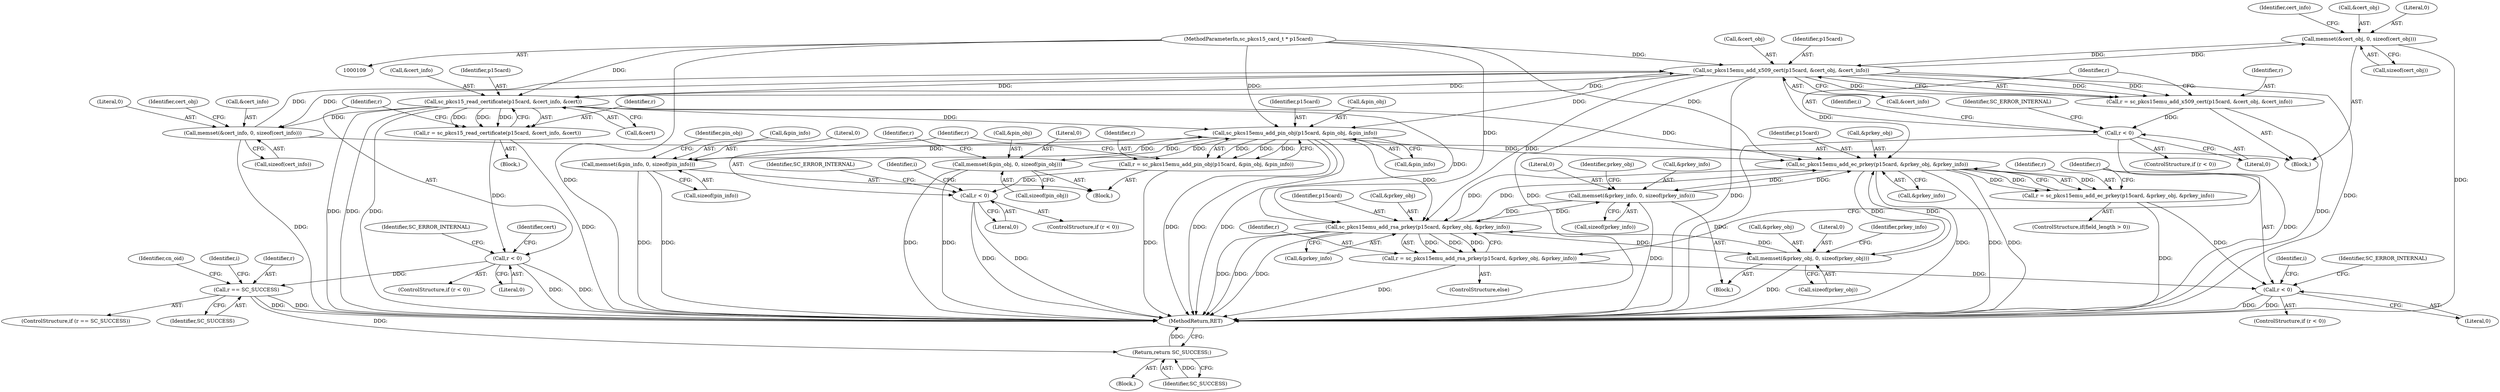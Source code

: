 digraph "0_OpenSC_360e95d45ac4123255a4c796db96337f332160ad#diff-d643a0fa169471dbf2912f4866dc49c5_4@API" {
"1000233" [label="(Call,memset(&cert_obj, 0, sizeof(cert_obj)))"];
"1000278" [label="(Call,sc_pkcs15emu_add_x509_cert(p15card, &cert_obj, &cert_info))"];
"1000301" [label="(Call,sc_pkcs15_read_certificate(p15card, &cert_info, &cert))"];
"1000110" [label="(MethodParameterIn,sc_pkcs15_card_t * p15card)"];
"1000233" [label="(Call,memset(&cert_obj, 0, sizeof(cert_obj)))"];
"1000227" [label="(Call,memset(&cert_info, 0, sizeof(cert_info)))"];
"1000276" [label="(Call,r = sc_pkcs15emu_add_x509_cert(p15card, &cert_obj, &cert_info))"];
"1000285" [label="(Call,r < 0)"];
"1000299" [label="(Call,r = sc_pkcs15_read_certificate(p15card, &cert_info, &cert))"];
"1000308" [label="(Call,r < 0)"];
"1000351" [label="(Call,r == SC_SUCCESS)"];
"1000825" [label="(Return,return SC_SUCCESS;)"];
"1000646" [label="(Call,sc_pkcs15emu_add_pin_obj(p15card, &pin_obj, &pin_info))"];
"1000467" [label="(Call,memset(&pin_info, 0, sizeof(pin_info)))"];
"1000473" [label="(Call,memset(&pin_obj, 0, sizeof(pin_obj)))"];
"1000644" [label="(Call,r = sc_pkcs15emu_add_pin_obj(p15card, &pin_obj, &pin_info))"];
"1000653" [label="(Call,r < 0)"];
"1000804" [label="(Call,sc_pkcs15emu_add_ec_prkey(p15card, &prkey_obj, &prkey_info))"];
"1000676" [label="(Call,memset(&prkey_info, 0, sizeof(prkey_info)))"];
"1000813" [label="(Call,sc_pkcs15emu_add_rsa_prkey(p15card, &prkey_obj, &prkey_info))"];
"1000682" [label="(Call,memset(&prkey_obj, 0, sizeof(prkey_obj)))"];
"1000811" [label="(Call,r = sc_pkcs15emu_add_rsa_prkey(p15card, &prkey_obj, &prkey_info))"];
"1000820" [label="(Call,r < 0)"];
"1000802" [label="(Call,r = sc_pkcs15emu_add_ec_prkey(p15card, &prkey_obj, &prkey_info))"];
"1000243" [label="(Identifier,cert_info)"];
"1000231" [label="(Call,sizeof(cert_info))"];
"1000810" [label="(ControlStructure,else)"];
"1000808" [label="(Call,&prkey_info)"];
"1000679" [label="(Literal,0)"];
"1000284" [label="(ControlStructure,if (r < 0))"];
"1000645" [label="(Identifier,r)"];
"1000278" [label="(Call,sc_pkcs15emu_add_x509_cert(p15card, &cert_obj, &cert_info))"];
"1000814" [label="(Identifier,p15card)"];
"1000289" [label="(Identifier,SC_ERROR_INTERNAL)"];
"1000825" [label="(Return,return SC_SUCCESS;)"];
"1000305" [label="(Call,&cert)"];
"1000228" [label="(Call,&cert_info)"];
"1000309" [label="(Identifier,r)"];
"1000234" [label="(Call,&cert_obj)"];
"1000317" [label="(Identifier,cert)"];
"1000804" [label="(Call,sc_pkcs15emu_add_ec_prkey(p15card, &prkey_obj, &prkey_info))"];
"1000292" [label="(Identifier,i)"];
"1000819" [label="(ControlStructure,if (r < 0))"];
"1000230" [label="(Literal,0)"];
"1000280" [label="(Call,&cert_obj)"];
"1000310" [label="(Literal,0)"];
"1000666" [label="(Identifier,i)"];
"1000227" [label="(Call,memset(&cert_info, 0, sizeof(cert_info)))"];
"1000474" [label="(Call,&pin_obj)"];
"1000676" [label="(Call,memset(&prkey_info, 0, sizeof(prkey_info)))"];
"1000303" [label="(Call,&cert_info)"];
"1000470" [label="(Literal,0)"];
"1000805" [label="(Identifier,p15card)"];
"1000352" [label="(Identifier,r)"];
"1000822" [label="(Literal,0)"];
"1000287" [label="(Literal,0)"];
"1000476" [label="(Literal,0)"];
"1000650" [label="(Call,&pin_info)"];
"1000473" [label="(Call,memset(&pin_obj, 0, sizeof(pin_obj)))"];
"1000302" [label="(Identifier,p15card)"];
"1000644" [label="(Call,r = sc_pkcs15emu_add_pin_obj(p15card, &pin_obj, &pin_info))"];
"1000308" [label="(Call,r < 0)"];
"1000813" [label="(Call,sc_pkcs15emu_add_rsa_prkey(p15card, &prkey_obj, &prkey_info))"];
"1000285" [label="(Call,r < 0)"];
"1000682" [label="(Call,memset(&prkey_obj, 0, sizeof(prkey_obj)))"];
"1000815" [label="(Call,&prkey_obj)"];
"1000475" [label="(Identifier,pin_obj)"];
"1000277" [label="(Identifier,r)"];
"1000301" [label="(Call,sc_pkcs15_read_certificate(p15card, &cert_info, &cert))"];
"1000686" [label="(Call,sizeof(prkey_obj))"];
"1000307" [label="(ControlStructure,if (r < 0))"];
"1000683" [label="(Call,&prkey_obj)"];
"1000233" [label="(Call,memset(&cert_obj, 0, sizeof(cert_obj)))"];
"1000647" [label="(Identifier,p15card)"];
"1000480" [label="(Identifier,r)"];
"1000680" [label="(Call,sizeof(prkey_info))"];
"1000657" [label="(Identifier,SC_ERROR_INTERNAL)"];
"1000827" [label="(MethodReturn,RET)"];
"1000110" [label="(MethodParameterIn,sc_pkcs15_card_t * p15card)"];
"1000824" [label="(Identifier,SC_ERROR_INTERNAL)"];
"1000215" [label="(Block,)"];
"1000803" [label="(Identifier,r)"];
"1000802" [label="(Call,r = sc_pkcs15emu_add_ec_prkey(p15card, &prkey_obj, &prkey_info))"];
"1000652" [label="(ControlStructure,if (r < 0))"];
"1000351" [label="(Call,r == SC_SUCCESS)"];
"1000350" [label="(ControlStructure,if (r == SC_SUCCESS))"];
"1000300" [label="(Identifier,r)"];
"1000653" [label="(Call,r < 0)"];
"1000655" [label="(Literal,0)"];
"1000276" [label="(Call,r = sc_pkcs15emu_add_x509_cert(p15card, &cert_obj, &cert_info))"];
"1000357" [label="(Identifier,cn_oid)"];
"1000648" [label="(Call,&pin_obj)"];
"1000299" [label="(Call,r = sc_pkcs15_read_certificate(p15card, &cert_info, &cert))"];
"1000237" [label="(Call,sizeof(cert_obj))"];
"1000798" [label="(ControlStructure,if(field_length > 0))"];
"1000235" [label="(Identifier,cert_obj)"];
"1000685" [label="(Literal,0)"];
"1000214" [label="(Identifier,i)"];
"1000111" [label="(Block,)"];
"1000448" [label="(Block,)"];
"1000654" [label="(Identifier,r)"];
"1000286" [label="(Identifier,r)"];
"1000471" [label="(Call,sizeof(pin_info))"];
"1000684" [label="(Identifier,prkey_obj)"];
"1000279" [label="(Identifier,p15card)"];
"1000667" [label="(Block,)"];
"1000294" [label="(Block,)"];
"1000677" [label="(Call,&prkey_info)"];
"1000468" [label="(Call,&pin_info)"];
"1000447" [label="(Identifier,i)"];
"1000811" [label="(Call,r = sc_pkcs15emu_add_rsa_prkey(p15card, &prkey_obj, &prkey_info))"];
"1000820" [label="(Call,r < 0)"];
"1000646" [label="(Call,sc_pkcs15emu_add_pin_obj(p15card, &pin_obj, &pin_info))"];
"1000236" [label="(Literal,0)"];
"1000477" [label="(Call,sizeof(pin_obj))"];
"1000691" [label="(Identifier,prkey_info)"];
"1000817" [label="(Call,&prkey_info)"];
"1000312" [label="(Identifier,SC_ERROR_INTERNAL)"];
"1000467" [label="(Call,memset(&pin_info, 0, sizeof(pin_info)))"];
"1000282" [label="(Call,&cert_info)"];
"1000826" [label="(Identifier,SC_SUCCESS)"];
"1000821" [label="(Identifier,r)"];
"1000353" [label="(Identifier,SC_SUCCESS)"];
"1000812" [label="(Identifier,r)"];
"1000806" [label="(Call,&prkey_obj)"];
"1000233" -> "1000215"  [label="AST: "];
"1000233" -> "1000237"  [label="CFG: "];
"1000234" -> "1000233"  [label="AST: "];
"1000236" -> "1000233"  [label="AST: "];
"1000237" -> "1000233"  [label="AST: "];
"1000243" -> "1000233"  [label="CFG: "];
"1000233" -> "1000827"  [label="DDG: "];
"1000278" -> "1000233"  [label="DDG: "];
"1000233" -> "1000278"  [label="DDG: "];
"1000278" -> "1000276"  [label="AST: "];
"1000278" -> "1000282"  [label="CFG: "];
"1000279" -> "1000278"  [label="AST: "];
"1000280" -> "1000278"  [label="AST: "];
"1000282" -> "1000278"  [label="AST: "];
"1000276" -> "1000278"  [label="CFG: "];
"1000278" -> "1000827"  [label="DDG: "];
"1000278" -> "1000827"  [label="DDG: "];
"1000278" -> "1000827"  [label="DDG: "];
"1000278" -> "1000227"  [label="DDG: "];
"1000278" -> "1000276"  [label="DDG: "];
"1000278" -> "1000276"  [label="DDG: "];
"1000278" -> "1000276"  [label="DDG: "];
"1000301" -> "1000278"  [label="DDG: "];
"1000110" -> "1000278"  [label="DDG: "];
"1000227" -> "1000278"  [label="DDG: "];
"1000278" -> "1000301"  [label="DDG: "];
"1000278" -> "1000301"  [label="DDG: "];
"1000278" -> "1000646"  [label="DDG: "];
"1000278" -> "1000804"  [label="DDG: "];
"1000278" -> "1000813"  [label="DDG: "];
"1000301" -> "1000299"  [label="AST: "];
"1000301" -> "1000305"  [label="CFG: "];
"1000302" -> "1000301"  [label="AST: "];
"1000303" -> "1000301"  [label="AST: "];
"1000305" -> "1000301"  [label="AST: "];
"1000299" -> "1000301"  [label="CFG: "];
"1000301" -> "1000827"  [label="DDG: "];
"1000301" -> "1000827"  [label="DDG: "];
"1000301" -> "1000827"  [label="DDG: "];
"1000301" -> "1000227"  [label="DDG: "];
"1000301" -> "1000299"  [label="DDG: "];
"1000301" -> "1000299"  [label="DDG: "];
"1000301" -> "1000299"  [label="DDG: "];
"1000110" -> "1000301"  [label="DDG: "];
"1000301" -> "1000646"  [label="DDG: "];
"1000301" -> "1000804"  [label="DDG: "];
"1000301" -> "1000813"  [label="DDG: "];
"1000110" -> "1000109"  [label="AST: "];
"1000110" -> "1000827"  [label="DDG: "];
"1000110" -> "1000646"  [label="DDG: "];
"1000110" -> "1000804"  [label="DDG: "];
"1000110" -> "1000813"  [label="DDG: "];
"1000227" -> "1000215"  [label="AST: "];
"1000227" -> "1000231"  [label="CFG: "];
"1000228" -> "1000227"  [label="AST: "];
"1000230" -> "1000227"  [label="AST: "];
"1000231" -> "1000227"  [label="AST: "];
"1000235" -> "1000227"  [label="CFG: "];
"1000227" -> "1000827"  [label="DDG: "];
"1000276" -> "1000215"  [label="AST: "];
"1000277" -> "1000276"  [label="AST: "];
"1000286" -> "1000276"  [label="CFG: "];
"1000276" -> "1000827"  [label="DDG: "];
"1000276" -> "1000285"  [label="DDG: "];
"1000285" -> "1000284"  [label="AST: "];
"1000285" -> "1000287"  [label="CFG: "];
"1000286" -> "1000285"  [label="AST: "];
"1000287" -> "1000285"  [label="AST: "];
"1000289" -> "1000285"  [label="CFG: "];
"1000292" -> "1000285"  [label="CFG: "];
"1000285" -> "1000827"  [label="DDG: "];
"1000285" -> "1000827"  [label="DDG: "];
"1000299" -> "1000294"  [label="AST: "];
"1000300" -> "1000299"  [label="AST: "];
"1000309" -> "1000299"  [label="CFG: "];
"1000299" -> "1000827"  [label="DDG: "];
"1000299" -> "1000308"  [label="DDG: "];
"1000308" -> "1000307"  [label="AST: "];
"1000308" -> "1000310"  [label="CFG: "];
"1000309" -> "1000308"  [label="AST: "];
"1000310" -> "1000308"  [label="AST: "];
"1000312" -> "1000308"  [label="CFG: "];
"1000317" -> "1000308"  [label="CFG: "];
"1000308" -> "1000827"  [label="DDG: "];
"1000308" -> "1000827"  [label="DDG: "];
"1000308" -> "1000351"  [label="DDG: "];
"1000351" -> "1000350"  [label="AST: "];
"1000351" -> "1000353"  [label="CFG: "];
"1000352" -> "1000351"  [label="AST: "];
"1000353" -> "1000351"  [label="AST: "];
"1000357" -> "1000351"  [label="CFG: "];
"1000214" -> "1000351"  [label="CFG: "];
"1000351" -> "1000827"  [label="DDG: "];
"1000351" -> "1000827"  [label="DDG: "];
"1000351" -> "1000825"  [label="DDG: "];
"1000825" -> "1000111"  [label="AST: "];
"1000825" -> "1000826"  [label="CFG: "];
"1000826" -> "1000825"  [label="AST: "];
"1000827" -> "1000825"  [label="CFG: "];
"1000825" -> "1000827"  [label="DDG: "];
"1000826" -> "1000825"  [label="DDG: "];
"1000646" -> "1000644"  [label="AST: "];
"1000646" -> "1000650"  [label="CFG: "];
"1000647" -> "1000646"  [label="AST: "];
"1000648" -> "1000646"  [label="AST: "];
"1000650" -> "1000646"  [label="AST: "];
"1000644" -> "1000646"  [label="CFG: "];
"1000646" -> "1000827"  [label="DDG: "];
"1000646" -> "1000827"  [label="DDG: "];
"1000646" -> "1000827"  [label="DDG: "];
"1000646" -> "1000467"  [label="DDG: "];
"1000646" -> "1000473"  [label="DDG: "];
"1000646" -> "1000644"  [label="DDG: "];
"1000646" -> "1000644"  [label="DDG: "];
"1000646" -> "1000644"  [label="DDG: "];
"1000473" -> "1000646"  [label="DDG: "];
"1000467" -> "1000646"  [label="DDG: "];
"1000646" -> "1000804"  [label="DDG: "];
"1000646" -> "1000813"  [label="DDG: "];
"1000467" -> "1000448"  [label="AST: "];
"1000467" -> "1000471"  [label="CFG: "];
"1000468" -> "1000467"  [label="AST: "];
"1000470" -> "1000467"  [label="AST: "];
"1000471" -> "1000467"  [label="AST: "];
"1000475" -> "1000467"  [label="CFG: "];
"1000467" -> "1000827"  [label="DDG: "];
"1000467" -> "1000827"  [label="DDG: "];
"1000473" -> "1000448"  [label="AST: "];
"1000473" -> "1000477"  [label="CFG: "];
"1000474" -> "1000473"  [label="AST: "];
"1000476" -> "1000473"  [label="AST: "];
"1000477" -> "1000473"  [label="AST: "];
"1000480" -> "1000473"  [label="CFG: "];
"1000473" -> "1000827"  [label="DDG: "];
"1000473" -> "1000827"  [label="DDG: "];
"1000644" -> "1000448"  [label="AST: "];
"1000645" -> "1000644"  [label="AST: "];
"1000654" -> "1000644"  [label="CFG: "];
"1000644" -> "1000827"  [label="DDG: "];
"1000644" -> "1000653"  [label="DDG: "];
"1000653" -> "1000652"  [label="AST: "];
"1000653" -> "1000655"  [label="CFG: "];
"1000654" -> "1000653"  [label="AST: "];
"1000655" -> "1000653"  [label="AST: "];
"1000657" -> "1000653"  [label="CFG: "];
"1000447" -> "1000653"  [label="CFG: "];
"1000653" -> "1000827"  [label="DDG: "];
"1000653" -> "1000827"  [label="DDG: "];
"1000804" -> "1000802"  [label="AST: "];
"1000804" -> "1000808"  [label="CFG: "];
"1000805" -> "1000804"  [label="AST: "];
"1000806" -> "1000804"  [label="AST: "];
"1000808" -> "1000804"  [label="AST: "];
"1000802" -> "1000804"  [label="CFG: "];
"1000804" -> "1000827"  [label="DDG: "];
"1000804" -> "1000827"  [label="DDG: "];
"1000804" -> "1000827"  [label="DDG: "];
"1000804" -> "1000676"  [label="DDG: "];
"1000804" -> "1000682"  [label="DDG: "];
"1000804" -> "1000802"  [label="DDG: "];
"1000804" -> "1000802"  [label="DDG: "];
"1000804" -> "1000802"  [label="DDG: "];
"1000813" -> "1000804"  [label="DDG: "];
"1000682" -> "1000804"  [label="DDG: "];
"1000676" -> "1000804"  [label="DDG: "];
"1000804" -> "1000813"  [label="DDG: "];
"1000676" -> "1000667"  [label="AST: "];
"1000676" -> "1000680"  [label="CFG: "];
"1000677" -> "1000676"  [label="AST: "];
"1000679" -> "1000676"  [label="AST: "];
"1000680" -> "1000676"  [label="AST: "];
"1000684" -> "1000676"  [label="CFG: "];
"1000676" -> "1000827"  [label="DDG: "];
"1000813" -> "1000676"  [label="DDG: "];
"1000676" -> "1000813"  [label="DDG: "];
"1000813" -> "1000811"  [label="AST: "];
"1000813" -> "1000817"  [label="CFG: "];
"1000814" -> "1000813"  [label="AST: "];
"1000815" -> "1000813"  [label="AST: "];
"1000817" -> "1000813"  [label="AST: "];
"1000811" -> "1000813"  [label="CFG: "];
"1000813" -> "1000827"  [label="DDG: "];
"1000813" -> "1000827"  [label="DDG: "];
"1000813" -> "1000827"  [label="DDG: "];
"1000813" -> "1000682"  [label="DDG: "];
"1000813" -> "1000811"  [label="DDG: "];
"1000813" -> "1000811"  [label="DDG: "];
"1000813" -> "1000811"  [label="DDG: "];
"1000682" -> "1000813"  [label="DDG: "];
"1000682" -> "1000667"  [label="AST: "];
"1000682" -> "1000686"  [label="CFG: "];
"1000683" -> "1000682"  [label="AST: "];
"1000685" -> "1000682"  [label="AST: "];
"1000686" -> "1000682"  [label="AST: "];
"1000691" -> "1000682"  [label="CFG: "];
"1000682" -> "1000827"  [label="DDG: "];
"1000811" -> "1000810"  [label="AST: "];
"1000812" -> "1000811"  [label="AST: "];
"1000821" -> "1000811"  [label="CFG: "];
"1000811" -> "1000827"  [label="DDG: "];
"1000811" -> "1000820"  [label="DDG: "];
"1000820" -> "1000819"  [label="AST: "];
"1000820" -> "1000822"  [label="CFG: "];
"1000821" -> "1000820"  [label="AST: "];
"1000822" -> "1000820"  [label="AST: "];
"1000824" -> "1000820"  [label="CFG: "];
"1000666" -> "1000820"  [label="CFG: "];
"1000820" -> "1000827"  [label="DDG: "];
"1000820" -> "1000827"  [label="DDG: "];
"1000802" -> "1000820"  [label="DDG: "];
"1000802" -> "1000798"  [label="AST: "];
"1000803" -> "1000802"  [label="AST: "];
"1000821" -> "1000802"  [label="CFG: "];
"1000802" -> "1000827"  [label="DDG: "];
}
